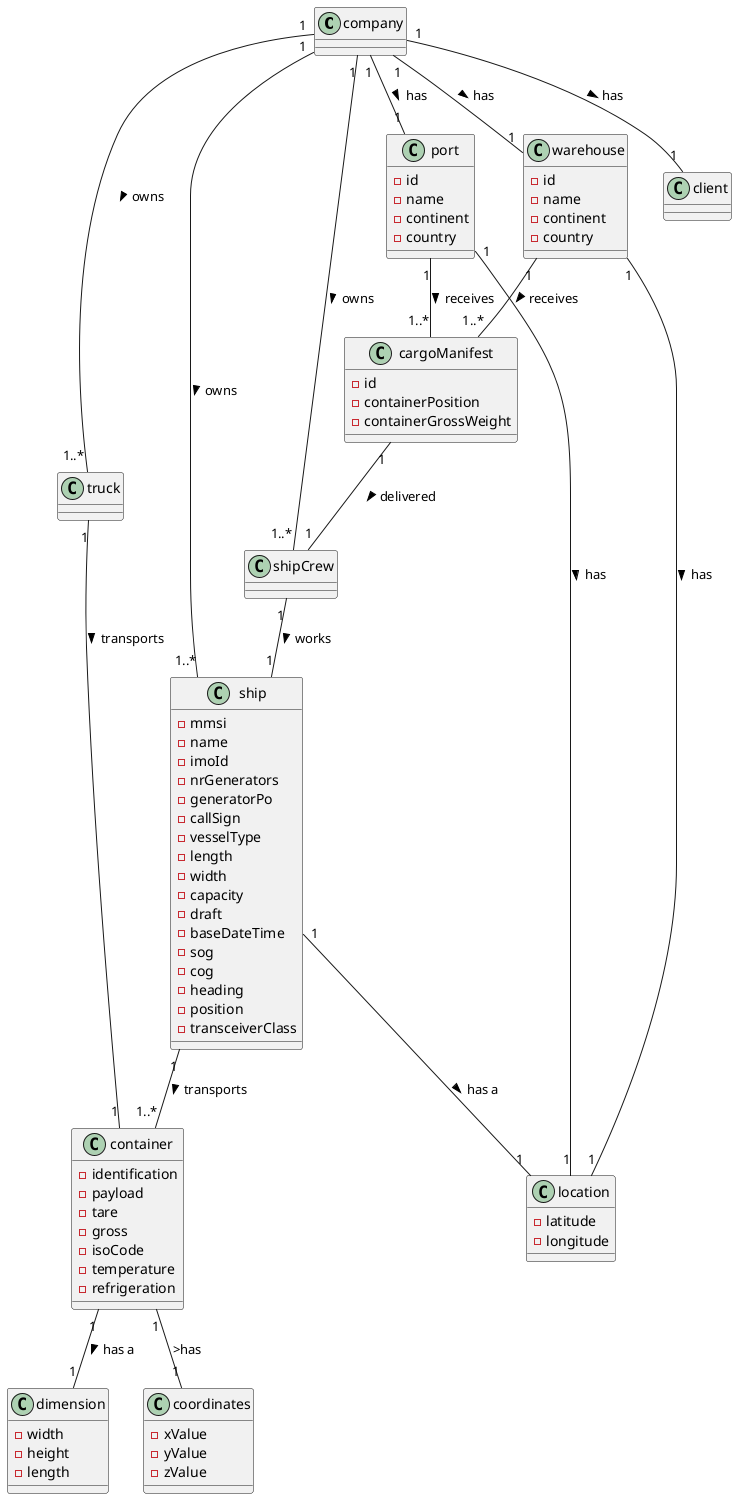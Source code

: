 @startuml
'https://plantuml.com/sequence-diagram

top to bottom direction

company"1" --- "1..*"truck : > owns
company"1" --- "1..*"ship : > owns
company"1" --- "1..*"shipCrew : > owns
company"1" -- "1"warehouse : > has
company"1" -- "1"client : > has
company"1" -- "1"port : > has
ship"1" -- "1..*" container:> transports
ship"1" -- "1"location:> has a
container"1" -- "1"dimension :> has a
container"1" -- "1"coordinates:>has
truck"1" -- "1"container:> transports
warehouse"1" --"1"location :> has
warehouse"1" --"1..*"cargoManifest :> receives
port"1" --"1"location :> has
port"1" -- "1..*"cargoManifest :> receives
shipCrew"1" -- "1"ship :> works
cargoManifest"1" -- "1"shipCrew :> delivered

class company{
}

class dimension{
-width
-height
-length
}

class shipCrew{
}

class container{
-identification
-payload
-tare
-gross
-isoCode
-temperature
-refrigeration
}

class truck{
}

class ship{
-mmsi
-name
-imoId
-nrGenerators
-generatorPo
-callSign
-vesselType
-length
-width
-capacity
-draft
-baseDateTime
-sog
-cog
-heading
-position
-transceiverClass
}

class coordinates{
-xValue
-yValue
-zValue
}

class location{
-latitude
-longitude
}

class port{
-id
-name
-continent
-country
}

class warehouse{
-id
-name
-continent
-country
}

class cargoManifest{
-id
-containerPosition
-containerGrossWeight
}


@enduml

